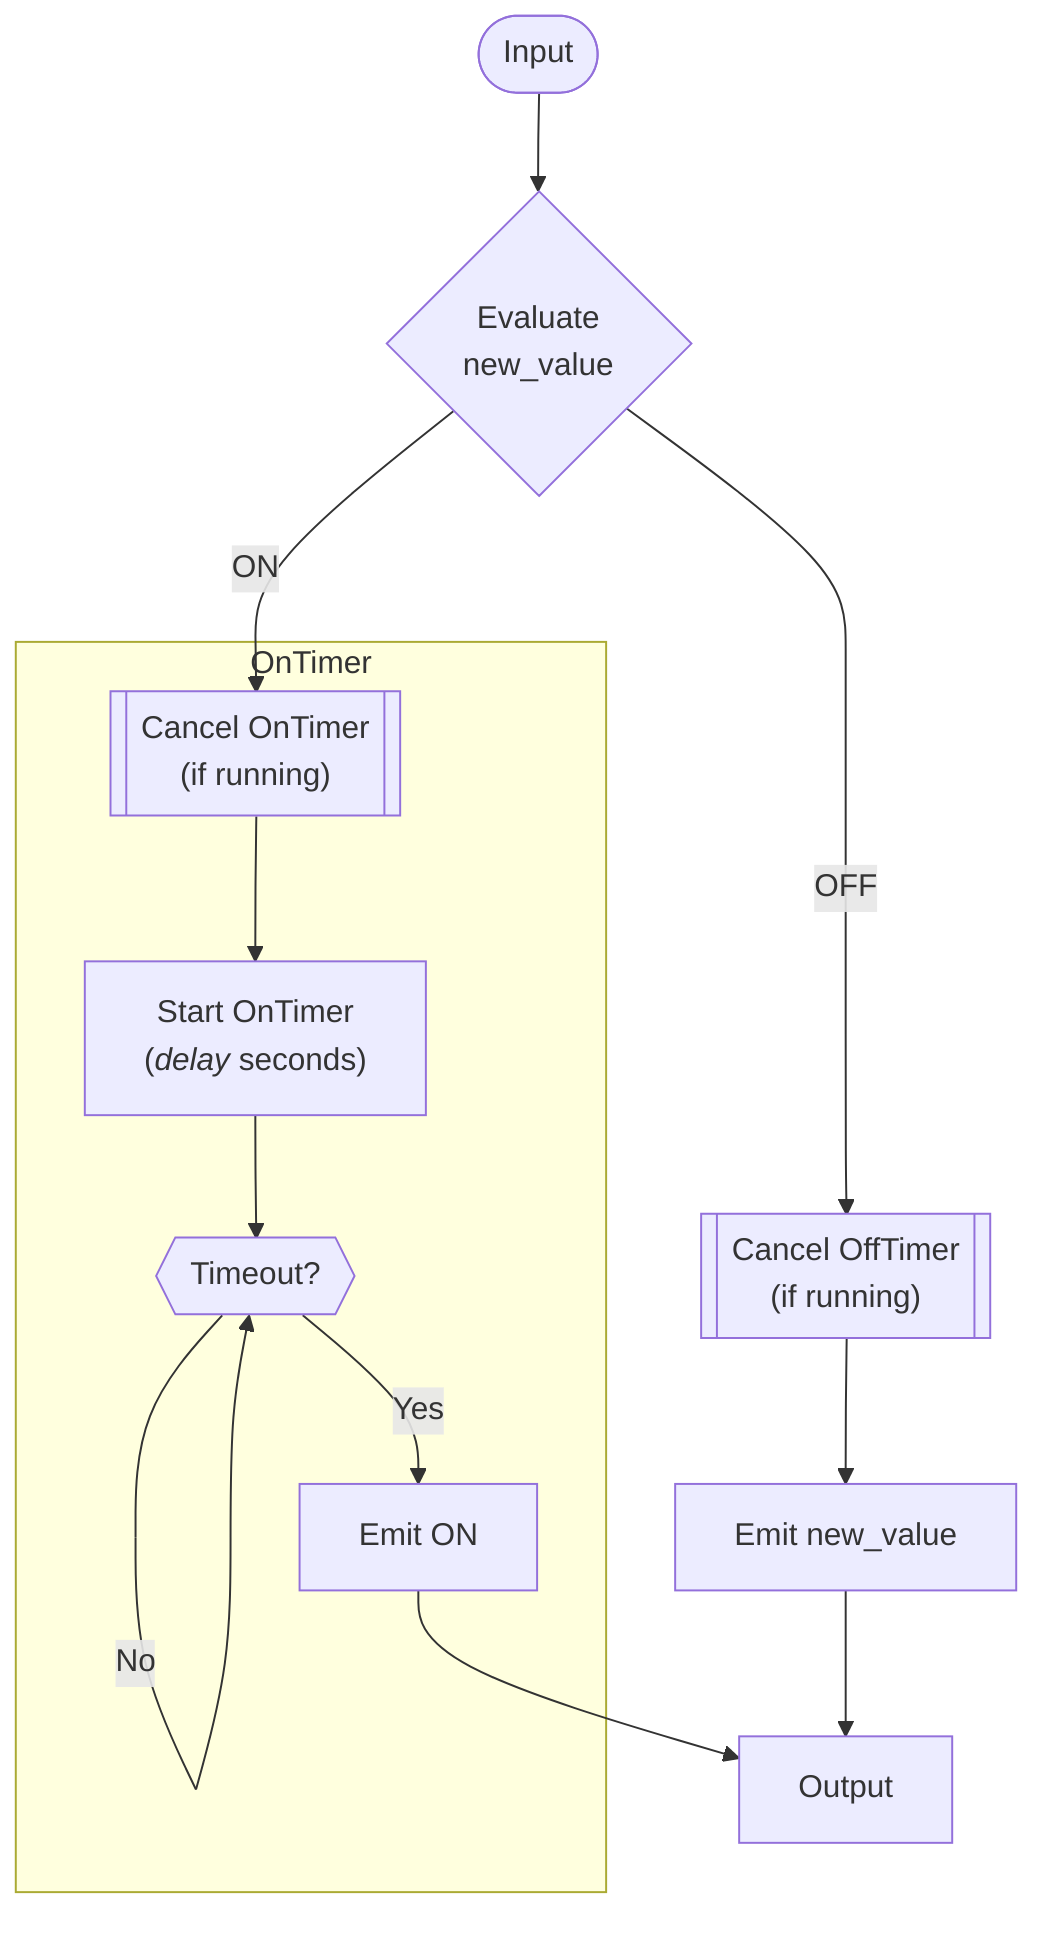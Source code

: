 flowchart TD
    subgraph Timer["OnTimer"]
        TimerCancel[["Cancel OnTimer<br/>(if running)"]]
        TimerCancel --> TimerStart["Start OnTimer<br/>(<i>delay</i> seconds)"]
        TimerStart --> TimerTimeout{{"Timeout?"}} -- No --> TimerTimeout
        TimerTimeout -- Yes --> EmitOn["Emit ON"]
    end
        Input(["Input"]) --> EvaluateNewValue{"Evaluate<br>new_value"}
        EvaluateNewValue -- ON --> TimerCancel
        EmitOn --> Output
        EvaluateNewValue -- OFF --> CancelTimerForOff[["Cancel OffTimer<br/>(if running)"]]
        CancelTimerForOff --> EmitNewValue["Emit new_value"]
        EmitNewValue --> Output